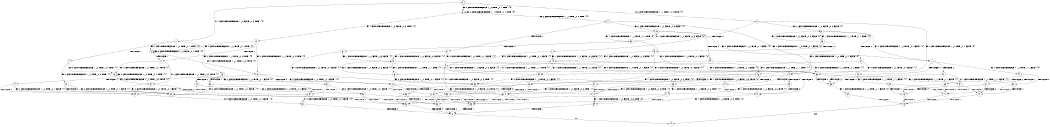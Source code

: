 digraph BCG {
size = "7, 10.5";
center = TRUE;
node [shape = circle];
0 [peripheries = 2];
0 -> 1 [label = "EX !1 !ATOMIC_EXCH_BRANCH (1, +0, FALSE, +0, 3, TRUE) !{0}"];
0 -> 2 [label = "EX !2 !ATOMIC_EXCH_BRANCH (1, +1, TRUE, +0, 2, TRUE) !{0}"];
0 -> 3 [label = "EX !0 !ATOMIC_EXCH_BRANCH (1, +0, TRUE, +0, 1, TRUE) !{0}"];
1 -> 4 [label = "TERMINATE !1"];
1 -> 5 [label = "EX !2 !ATOMIC_EXCH_BRANCH (1, +1, TRUE, +0, 2, TRUE) !{0}"];
1 -> 6 [label = "EX !0 !ATOMIC_EXCH_BRANCH (1, +0, TRUE, +0, 1, TRUE) !{0}"];
2 -> 7 [label = "TERMINATE !2"];
2 -> 8 [label = "EX !1 !ATOMIC_EXCH_BRANCH (1, +0, FALSE, +0, 3, FALSE) !{0}"];
2 -> 9 [label = "EX !0 !ATOMIC_EXCH_BRANCH (1, +0, TRUE, +0, 1, FALSE) !{0}"];
3 -> 10 [label = "EX !1 !ATOMIC_EXCH_BRANCH (1, +0, FALSE, +0, 3, TRUE) !{0}"];
3 -> 11 [label = "EX !2 !ATOMIC_EXCH_BRANCH (1, +1, TRUE, +0, 2, TRUE) !{0}"];
3 -> 3 [label = "EX !0 !ATOMIC_EXCH_BRANCH (1, +0, TRUE, +0, 1, TRUE) !{0}"];
4 -> 12 [label = "EX !2 !ATOMIC_EXCH_BRANCH (1, +1, TRUE, +0, 2, TRUE) !{1}"];
4 -> 13 [label = "EX !0 !ATOMIC_EXCH_BRANCH (1, +0, TRUE, +0, 1, TRUE) !{1}"];
5 -> 14 [label = "TERMINATE !1"];
5 -> 15 [label = "TERMINATE !2"];
5 -> 16 [label = "EX !0 !ATOMIC_EXCH_BRANCH (1, +0, TRUE, +0, 1, FALSE) !{0}"];
6 -> 17 [label = "TERMINATE !1"];
6 -> 18 [label = "EX !2 !ATOMIC_EXCH_BRANCH (1, +1, TRUE, +0, 2, TRUE) !{0}"];
6 -> 6 [label = "EX !0 !ATOMIC_EXCH_BRANCH (1, +0, TRUE, +0, 1, TRUE) !{0}"];
7 -> 19 [label = "EX !1 !ATOMIC_EXCH_BRANCH (1, +0, FALSE, +0, 3, FALSE) !{1}"];
7 -> 20 [label = "EX !0 !ATOMIC_EXCH_BRANCH (1, +0, TRUE, +0, 1, FALSE) !{1}"];
8 -> 21 [label = "TERMINATE !2"];
8 -> 22 [label = "EX !0 !ATOMIC_EXCH_BRANCH (1, +0, TRUE, +0, 1, FALSE) !{0}"];
8 -> 23 [label = "EX !1 !ATOMIC_EXCH_BRANCH (1, +1, TRUE, +1, 1, TRUE) !{0}"];
9 -> 24 [label = "TERMINATE !2"];
9 -> 25 [label = "TERMINATE !0"];
9 -> 26 [label = "EX !1 !ATOMIC_EXCH_BRANCH (1, +0, FALSE, +0, 3, TRUE) !{0}"];
10 -> 17 [label = "TERMINATE !1"];
10 -> 18 [label = "EX !2 !ATOMIC_EXCH_BRANCH (1, +1, TRUE, +0, 2, TRUE) !{0}"];
10 -> 6 [label = "EX !0 !ATOMIC_EXCH_BRANCH (1, +0, TRUE, +0, 1, TRUE) !{0}"];
11 -> 27 [label = "TERMINATE !2"];
11 -> 28 [label = "EX !1 !ATOMIC_EXCH_BRANCH (1, +0, FALSE, +0, 3, FALSE) !{0}"];
11 -> 9 [label = "EX !0 !ATOMIC_EXCH_BRANCH (1, +0, TRUE, +0, 1, FALSE) !{0}"];
12 -> 29 [label = "TERMINATE !2"];
12 -> 30 [label = "EX !0 !ATOMIC_EXCH_BRANCH (1, +0, TRUE, +0, 1, FALSE) !{1}"];
13 -> 31 [label = "EX !2 !ATOMIC_EXCH_BRANCH (1, +1, TRUE, +0, 2, TRUE) !{1}"];
13 -> 13 [label = "EX !0 !ATOMIC_EXCH_BRANCH (1, +0, TRUE, +0, 1, TRUE) !{1}"];
14 -> 29 [label = "TERMINATE !2"];
14 -> 30 [label = "EX !0 !ATOMIC_EXCH_BRANCH (1, +0, TRUE, +0, 1, FALSE) !{1}"];
15 -> 29 [label = "TERMINATE !1"];
15 -> 32 [label = "EX !0 !ATOMIC_EXCH_BRANCH (1, +0, TRUE, +0, 1, FALSE) !{1}"];
16 -> 33 [label = "TERMINATE !1"];
16 -> 34 [label = "TERMINATE !2"];
16 -> 35 [label = "TERMINATE !0"];
17 -> 13 [label = "EX !0 !ATOMIC_EXCH_BRANCH (1, +0, TRUE, +0, 1, TRUE) !{1}"];
17 -> 31 [label = "EX !2 !ATOMIC_EXCH_BRANCH (1, +1, TRUE, +0, 2, TRUE) !{1}"];
18 -> 36 [label = "TERMINATE !1"];
18 -> 37 [label = "TERMINATE !2"];
18 -> 16 [label = "EX !0 !ATOMIC_EXCH_BRANCH (1, +0, TRUE, +0, 1, FALSE) !{0}"];
19 -> 38 [label = "EX !0 !ATOMIC_EXCH_BRANCH (1, +0, TRUE, +0, 1, FALSE) !{1}"];
19 -> 39 [label = "EX !1 !ATOMIC_EXCH_BRANCH (1, +1, TRUE, +1, 1, TRUE) !{1}"];
20 -> 40 [label = "TERMINATE !0"];
20 -> 41 [label = "EX !1 !ATOMIC_EXCH_BRANCH (1, +0, FALSE, +0, 3, TRUE) !{1}"];
21 -> 39 [label = "EX !1 !ATOMIC_EXCH_BRANCH (1, +1, TRUE, +1, 1, TRUE) !{1}"];
21 -> 38 [label = "EX !0 !ATOMIC_EXCH_BRANCH (1, +0, TRUE, +0, 1, FALSE) !{1}"];
22 -> 42 [label = "TERMINATE !2"];
22 -> 43 [label = "TERMINATE !0"];
22 -> 44 [label = "EX !1 !ATOMIC_EXCH_BRANCH (1, +1, TRUE, +1, 1, FALSE) !{0}"];
23 -> 45 [label = "TERMINATE !2"];
23 -> 46 [label = "EX !0 !ATOMIC_EXCH_BRANCH (1, +0, TRUE, +0, 1, FALSE) !{0}"];
23 -> 8 [label = "EX !1 !ATOMIC_EXCH_BRANCH (1, +0, FALSE, +0, 3, FALSE) !{0}"];
24 -> 40 [label = "TERMINATE !0"];
24 -> 41 [label = "EX !1 !ATOMIC_EXCH_BRANCH (1, +0, FALSE, +0, 3, TRUE) !{1}"];
25 -> 40 [label = "TERMINATE !2"];
25 -> 47 [label = "EX !1 !ATOMIC_EXCH_BRANCH (1, +0, FALSE, +0, 3, TRUE) !{1}"];
26 -> 33 [label = "TERMINATE !1"];
26 -> 34 [label = "TERMINATE !2"];
26 -> 35 [label = "TERMINATE !0"];
27 -> 20 [label = "EX !0 !ATOMIC_EXCH_BRANCH (1, +0, TRUE, +0, 1, FALSE) !{1}"];
27 -> 48 [label = "EX !1 !ATOMIC_EXCH_BRANCH (1, +0, FALSE, +0, 3, FALSE) !{1}"];
28 -> 49 [label = "TERMINATE !2"];
28 -> 50 [label = "EX !1 !ATOMIC_EXCH_BRANCH (1, +1, TRUE, +1, 1, TRUE) !{0}"];
28 -> 22 [label = "EX !0 !ATOMIC_EXCH_BRANCH (1, +0, TRUE, +0, 1, FALSE) !{0}"];
29 -> 51 [label = "EX !0 !ATOMIC_EXCH_BRANCH (1, +0, TRUE, +0, 1, FALSE) !{2}"];
30 -> 52 [label = "TERMINATE !2"];
30 -> 53 [label = "TERMINATE !0"];
31 -> 54 [label = "TERMINATE !2"];
31 -> 30 [label = "EX !0 !ATOMIC_EXCH_BRANCH (1, +0, TRUE, +0, 1, FALSE) !{1}"];
32 -> 52 [label = "TERMINATE !1"];
32 -> 55 [label = "TERMINATE !0"];
33 -> 52 [label = "TERMINATE !2"];
33 -> 53 [label = "TERMINATE !0"];
34 -> 52 [label = "TERMINATE !1"];
34 -> 55 [label = "TERMINATE !0"];
35 -> 53 [label = "TERMINATE !1"];
35 -> 55 [label = "TERMINATE !2"];
36 -> 30 [label = "EX !0 !ATOMIC_EXCH_BRANCH (1, +0, TRUE, +0, 1, FALSE) !{1}"];
36 -> 54 [label = "TERMINATE !2"];
37 -> 32 [label = "EX !0 !ATOMIC_EXCH_BRANCH (1, +0, TRUE, +0, 1, FALSE) !{1}"];
37 -> 54 [label = "TERMINATE !1"];
38 -> 56 [label = "TERMINATE !0"];
38 -> 57 [label = "EX !1 !ATOMIC_EXCH_BRANCH (1, +1, TRUE, +1, 1, FALSE) !{1}"];
39 -> 58 [label = "EX !0 !ATOMIC_EXCH_BRANCH (1, +0, TRUE, +0, 1, FALSE) !{1}"];
39 -> 19 [label = "EX !1 !ATOMIC_EXCH_BRANCH (1, +0, FALSE, +0, 3, FALSE) !{1}"];
40 -> 59 [label = "EX !1 !ATOMIC_EXCH_BRANCH (1, +0, FALSE, +0, 3, TRUE) !{2}"];
41 -> 52 [label = "TERMINATE !1"];
41 -> 55 [label = "TERMINATE !0"];
42 -> 57 [label = "EX !1 !ATOMIC_EXCH_BRANCH (1, +1, TRUE, +1, 1, FALSE) !{1}"];
42 -> 56 [label = "TERMINATE !0"];
43 -> 60 [label = "EX !1 !ATOMIC_EXCH_BRANCH (1, +1, TRUE, +1, 1, FALSE) !{1}"];
43 -> 56 [label = "TERMINATE !2"];
44 -> 61 [label = "TERMINATE !1"];
44 -> 62 [label = "TERMINATE !2"];
44 -> 63 [label = "TERMINATE !0"];
45 -> 19 [label = "EX !1 !ATOMIC_EXCH_BRANCH (1, +0, FALSE, +0, 3, FALSE) !{1}"];
45 -> 58 [label = "EX !0 !ATOMIC_EXCH_BRANCH (1, +0, TRUE, +0, 1, FALSE) !{1}"];
46 -> 64 [label = "TERMINATE !2"];
46 -> 65 [label = "TERMINATE !0"];
46 -> 26 [label = "EX !1 !ATOMIC_EXCH_BRANCH (1, +0, FALSE, +0, 3, TRUE) !{0}"];
47 -> 53 [label = "TERMINATE !1"];
47 -> 55 [label = "TERMINATE !2"];
48 -> 66 [label = "EX !1 !ATOMIC_EXCH_BRANCH (1, +1, TRUE, +1, 1, TRUE) !{1}"];
48 -> 38 [label = "EX !0 !ATOMIC_EXCH_BRANCH (1, +0, TRUE, +0, 1, FALSE) !{1}"];
49 -> 66 [label = "EX !1 !ATOMIC_EXCH_BRANCH (1, +1, TRUE, +1, 1, TRUE) !{1}"];
49 -> 38 [label = "EX !0 !ATOMIC_EXCH_BRANCH (1, +0, TRUE, +0, 1, FALSE) !{1}"];
50 -> 67 [label = "TERMINATE !2"];
50 -> 28 [label = "EX !1 !ATOMIC_EXCH_BRANCH (1, +0, FALSE, +0, 3, FALSE) !{0}"];
50 -> 46 [label = "EX !0 !ATOMIC_EXCH_BRANCH (1, +0, TRUE, +0, 1, FALSE) !{0}"];
51 -> 68 [label = "TERMINATE !0"];
52 -> 68 [label = "TERMINATE !0"];
53 -> 68 [label = "TERMINATE !2"];
54 -> 51 [label = "EX !0 !ATOMIC_EXCH_BRANCH (1, +0, TRUE, +0, 1, FALSE) !{2}"];
55 -> 68 [label = "TERMINATE !1"];
56 -> 69 [label = "EX !1 !ATOMIC_EXCH_BRANCH (1, +1, TRUE, +1, 1, FALSE) !{2}"];
57 -> 70 [label = "TERMINATE !1"];
57 -> 71 [label = "TERMINATE !0"];
58 -> 72 [label = "TERMINATE !0"];
58 -> 41 [label = "EX !1 !ATOMIC_EXCH_BRANCH (1, +0, FALSE, +0, 3, TRUE) !{1}"];
59 -> 68 [label = "TERMINATE !1"];
60 -> 73 [label = "TERMINATE !1"];
60 -> 71 [label = "TERMINATE !2"];
61 -> 70 [label = "TERMINATE !2"];
61 -> 73 [label = "TERMINATE !0"];
62 -> 70 [label = "TERMINATE !1"];
62 -> 71 [label = "TERMINATE !0"];
63 -> 73 [label = "TERMINATE !1"];
63 -> 71 [label = "TERMINATE !2"];
64 -> 41 [label = "EX !1 !ATOMIC_EXCH_BRANCH (1, +0, FALSE, +0, 3, TRUE) !{1}"];
64 -> 72 [label = "TERMINATE !0"];
65 -> 47 [label = "EX !1 !ATOMIC_EXCH_BRANCH (1, +0, FALSE, +0, 3, TRUE) !{1}"];
65 -> 72 [label = "TERMINATE !2"];
66 -> 48 [label = "EX !1 !ATOMIC_EXCH_BRANCH (1, +0, FALSE, +0, 3, FALSE) !{1}"];
66 -> 58 [label = "EX !0 !ATOMIC_EXCH_BRANCH (1, +0, TRUE, +0, 1, FALSE) !{1}"];
67 -> 48 [label = "EX !1 !ATOMIC_EXCH_BRANCH (1, +0, FALSE, +0, 3, FALSE) !{1}"];
67 -> 58 [label = "EX !0 !ATOMIC_EXCH_BRANCH (1, +0, TRUE, +0, 1, FALSE) !{1}"];
68 -> 74 [label = "exit"];
69 -> 75 [label = "TERMINATE !1"];
70 -> 75 [label = "TERMINATE !0"];
71 -> 75 [label = "TERMINATE !1"];
72 -> 59 [label = "EX !1 !ATOMIC_EXCH_BRANCH (1, +0, FALSE, +0, 3, TRUE) !{2}"];
73 -> 75 [label = "TERMINATE !2"];
75 -> 74 [label = "exit"];
}
